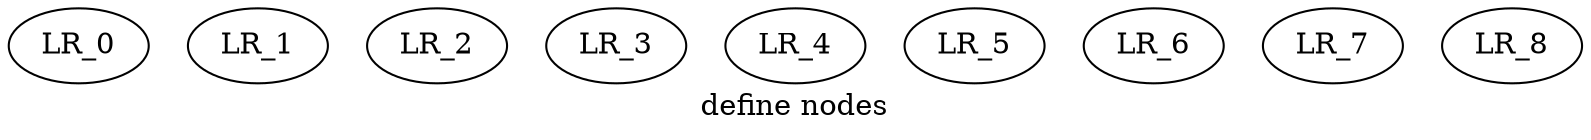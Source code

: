 digraph define_nodes {
    label="define nodes"
    N0 [ label = "LR_0" ]
    N1 [ label = "LR_1" ]
    N2 [ label = "LR_2" ]
    N3 [ label = "LR_3" ]
    N4 [ label = "LR_4" ]
    N5 [ label = "LR_5" ]
    N6 [ label = "LR_6" ]
    N7 [ label = "LR_7" ]
    N8 [ label = "LR_8" ]
}
